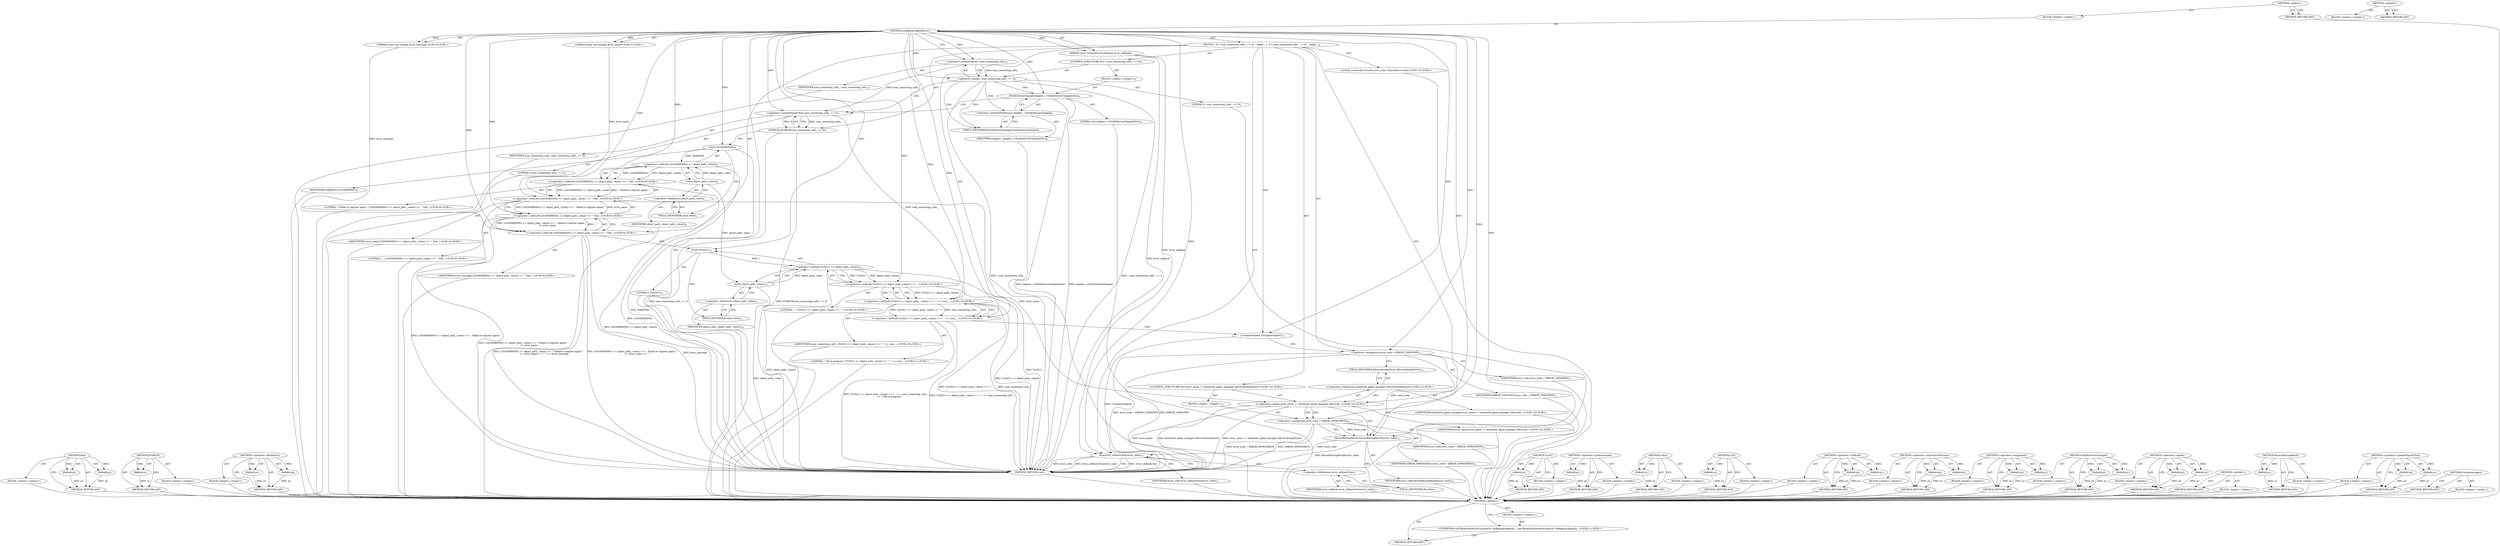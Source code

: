 digraph "&lt;global&gt;" {
vulnerable_169 [label=<(METHOD,Run)>];
vulnerable_170 [label=<(PARAM,p1)>];
vulnerable_171 [label=<(PARAM,p2)>];
vulnerable_172 [label=<(BLOCK,&lt;empty&gt;,&lt;empty&gt;)>];
vulnerable_173 [label=<(METHOD_RETURN,ANY)>];
vulnerable_126 [label=<(METHOD,DCHECK)>];
vulnerable_127 [label=<(PARAM,p1)>];
vulnerable_128 [label=<(BLOCK,&lt;empty&gt;,&lt;empty&gt;)>];
vulnerable_129 [label=<(METHOD_RETURN,ANY)>];
vulnerable_148 [label=<(METHOD,&lt;operator&gt;.fieldAccess)>];
vulnerable_149 [label=<(PARAM,p1)>];
vulnerable_150 [label=<(PARAM,p2)>];
vulnerable_151 [label=<(BLOCK,&lt;empty&gt;,&lt;empty&gt;)>];
vulnerable_152 [label=<(METHOD_RETURN,ANY)>];
vulnerable_6 [label=<(METHOD,&lt;global&gt;)<SUB>1</SUB>>];
vulnerable_7 [label=<(BLOCK,&lt;empty&gt;,&lt;empty&gt;)<SUB>1</SUB>>];
vulnerable_8 [label=<(METHOD,OnRegisterAgentError)<SUB>1</SUB>>];
vulnerable_9 [label=<(PARAM,const ConnectErrorCallback&amp; error_callback)<SUB>2</SUB>>];
vulnerable_10 [label="<(PARAM,const std::string&amp; error_name)<SUB>3</SUB>>"];
vulnerable_11 [label="<(PARAM,const std::string&amp; error_message)<SUB>4</SUB>>"];
vulnerable_12 [label=<(BLOCK,{
  if (--num_connecting_calls_ == 0)
    adapt...,{
  if (--num_connecting_calls_ == 0)
    adapt...)<SUB>4</SUB>>];
vulnerable_13 [label=<(CONTROL_STRUCTURE,IF,if (--num_connecting_calls_ == 0))<SUB>5</SUB>>];
vulnerable_14 [label=<(&lt;operator&gt;.equals,--num_connecting_calls_ == 0)<SUB>5</SUB>>];
vulnerable_15 [label=<(&lt;operator&gt;.preDecrement,--num_connecting_calls_)<SUB>5</SUB>>];
vulnerable_16 [label=<(IDENTIFIER,num_connecting_calls_,--num_connecting_calls_)<SUB>5</SUB>>];
vulnerable_17 [label=<(LITERAL,0,--num_connecting_calls_ == 0)<SUB>5</SUB>>];
vulnerable_18 [label=<(BLOCK,&lt;empty&gt;,&lt;empty&gt;)<SUB>6</SUB>>];
vulnerable_19 [label=<(NotifyDeviceChanged,adapter_-&gt;NotifyDeviceChanged(this))<SUB>6</SUB>>];
vulnerable_20 [label=<(&lt;operator&gt;.indirectFieldAccess,adapter_-&gt;NotifyDeviceChanged)<SUB>6</SUB>>];
vulnerable_21 [label=<(IDENTIFIER,adapter_,adapter_-&gt;NotifyDeviceChanged(this))<SUB>6</SUB>>];
vulnerable_22 [label=<(FIELD_IDENTIFIER,NotifyDeviceChanged,NotifyDeviceChanged)<SUB>6</SUB>>];
vulnerable_23 [label=<(LITERAL,this,adapter_-&gt;NotifyDeviceChanged(this))<SUB>6</SUB>>];
vulnerable_24 [label=<(DCHECK,DCHECK(num_connecting_calls_ &gt;= 0))<SUB>7</SUB>>];
vulnerable_25 [label=<(&lt;operator&gt;.greaterEqualsThan,num_connecting_calls_ &gt;= 0)<SUB>7</SUB>>];
vulnerable_26 [label=<(IDENTIFIER,num_connecting_calls_,num_connecting_calls_ &gt;= 0)<SUB>7</SUB>>];
vulnerable_27 [label=<(LITERAL,0,num_connecting_calls_ &gt;= 0)<SUB>7</SUB>>];
vulnerable_28 [label="<(&lt;operator&gt;.shiftLeft,LOG(WARNING) &lt;&lt; object_path_.value() &lt;&lt; &quot;: Fail...)<SUB>8</SUB>>"];
vulnerable_29 [label="<(&lt;operator&gt;.shiftLeft,LOG(WARNING) &lt;&lt; object_path_.value() &lt;&lt; &quot;: Fail...)<SUB>8</SUB>>"];
vulnerable_30 [label="<(&lt;operator&gt;.shiftLeft,LOG(WARNING) &lt;&lt; object_path_.value() &lt;&lt; &quot;: Fail...)<SUB>8</SUB>>"];
vulnerable_31 [label="<(&lt;operator&gt;.shiftLeft,LOG(WARNING) &lt;&lt; object_path_.value() &lt;&lt; &quot;: Fail...)<SUB>8</SUB>>"];
vulnerable_32 [label=<(&lt;operator&gt;.shiftLeft,LOG(WARNING) &lt;&lt; object_path_.value())<SUB>8</SUB>>];
vulnerable_33 [label=<(LOG,LOG(WARNING))<SUB>8</SUB>>];
vulnerable_34 [label=<(IDENTIFIER,WARNING,LOG(WARNING))<SUB>8</SUB>>];
vulnerable_35 [label=<(value,object_path_.value())<SUB>8</SUB>>];
vulnerable_36 [label=<(&lt;operator&gt;.fieldAccess,object_path_.value)<SUB>8</SUB>>];
vulnerable_37 [label=<(IDENTIFIER,object_path_,object_path_.value())<SUB>8</SUB>>];
vulnerable_38 [label=<(FIELD_IDENTIFIER,value,value)<SUB>8</SUB>>];
vulnerable_39 [label="<(LITERAL,&quot;: Failed to register agent: &quot;,LOG(WARNING) &lt;&lt; object_path_.value() &lt;&lt; &quot;: Fail...)<SUB>8</SUB>>"];
vulnerable_40 [label="<(IDENTIFIER,error_name,LOG(WARNING) &lt;&lt; object_path_.value() &lt;&lt; &quot;: Fail...)<SUB>9</SUB>>"];
vulnerable_41 [label="<(LITERAL,&quot;: &quot;,LOG(WARNING) &lt;&lt; object_path_.value() &lt;&lt; &quot;: Fail...)<SUB>9</SUB>>"];
vulnerable_42 [label="<(IDENTIFIER,error_message,LOG(WARNING) &lt;&lt; object_path_.value() &lt;&lt; &quot;: Fail...)<SUB>9</SUB>>"];
vulnerable_43 [label="<(&lt;operator&gt;.shiftLeft,VLOG(1) &lt;&lt; object_path_.value() &lt;&lt; &quot;: &quot; &lt;&lt; num_...)<SUB>10</SUB>>"];
vulnerable_44 [label="<(&lt;operator&gt;.shiftLeft,VLOG(1) &lt;&lt; object_path_.value() &lt;&lt; &quot;: &quot; &lt;&lt; num_...)<SUB>10</SUB>>"];
vulnerable_45 [label="<(&lt;operator&gt;.shiftLeft,VLOG(1) &lt;&lt; object_path_.value() &lt;&lt; &quot;: &quot;)<SUB>10</SUB>>"];
vulnerable_46 [label=<(&lt;operator&gt;.shiftLeft,VLOG(1) &lt;&lt; object_path_.value())<SUB>10</SUB>>];
vulnerable_47 [label=<(VLOG,VLOG(1))<SUB>10</SUB>>];
vulnerable_48 [label=<(LITERAL,1,VLOG(1))<SUB>10</SUB>>];
vulnerable_49 [label=<(value,object_path_.value())<SUB>10</SUB>>];
vulnerable_50 [label=<(&lt;operator&gt;.fieldAccess,object_path_.value)<SUB>10</SUB>>];
vulnerable_51 [label=<(IDENTIFIER,object_path_,object_path_.value())<SUB>10</SUB>>];
vulnerable_52 [label=<(FIELD_IDENTIFIER,value,value)<SUB>10</SUB>>];
vulnerable_53 [label="<(LITERAL,&quot;: &quot;,VLOG(1) &lt;&lt; object_path_.value() &lt;&lt; &quot;: &quot;)<SUB>10</SUB>>"];
vulnerable_54 [label="<(IDENTIFIER,num_connecting_calls_,VLOG(1) &lt;&lt; object_path_.value() &lt;&lt; &quot;: &quot; &lt;&lt; num_...)<SUB>10</SUB>>"];
vulnerable_55 [label="<(LITERAL,&quot; still in progress&quot;,VLOG(1) &lt;&lt; object_path_.value() &lt;&lt; &quot;: &quot; &lt;&lt; num_...)<SUB>11</SUB>>"];
vulnerable_56 [label=<(UnregisterAgent,UnregisterAgent())<SUB>12</SUB>>];
vulnerable_57 [label="<(LOCAL,ConnectErrorCode error_code: ConnectErrorCode)<SUB>13</SUB>>"];
vulnerable_58 [label=<(&lt;operator&gt;.assignment,error_code = ERROR_UNKNOWN)<SUB>13</SUB>>];
vulnerable_59 [label=<(IDENTIFIER,error_code,error_code = ERROR_UNKNOWN)<SUB>13</SUB>>];
vulnerable_60 [label=<(IDENTIFIER,ERROR_UNKNOWN,error_code = ERROR_UNKNOWN)<SUB>13</SUB>>];
vulnerable_61 [label="<(CONTROL_STRUCTURE,IF,if (error_name == bluetooth_agent_manager::kErrorAlreadyExists))<SUB>14</SUB>>"];
vulnerable_62 [label="<(&lt;operator&gt;.equals,error_name == bluetooth_agent_manager::kErrorAl...)<SUB>14</SUB>>"];
vulnerable_63 [label="<(IDENTIFIER,error_name,error_name == bluetooth_agent_manager::kErrorAl...)<SUB>14</SUB>>"];
vulnerable_64 [label="<(&lt;operator&gt;.fieldAccess,bluetooth_agent_manager::kErrorAlreadyExists)<SUB>14</SUB>>"];
vulnerable_65 [label="<(IDENTIFIER,bluetooth_agent_manager,error_name == bluetooth_agent_manager::kErrorAl...)<SUB>14</SUB>>"];
vulnerable_66 [label=<(FIELD_IDENTIFIER,kErrorAlreadyExists,kErrorAlreadyExists)<SUB>14</SUB>>];
vulnerable_67 [label=<(BLOCK,&lt;empty&gt;,&lt;empty&gt;)<SUB>15</SUB>>];
vulnerable_68 [label=<(&lt;operator&gt;.assignment,error_code = ERROR_INPROGRESS)<SUB>15</SUB>>];
vulnerable_69 [label=<(IDENTIFIER,error_code,error_code = ERROR_INPROGRESS)<SUB>15</SUB>>];
vulnerable_70 [label=<(IDENTIFIER,ERROR_INPROGRESS,error_code = ERROR_INPROGRESS)<SUB>15</SUB>>];
vulnerable_71 [label=<(RecordPairingResult,RecordPairingResult(error_code))<SUB>16</SUB>>];
vulnerable_72 [label=<(IDENTIFIER,error_code,RecordPairingResult(error_code))<SUB>16</SUB>>];
vulnerable_73 [label=<(Run,error_callback.Run(error_code))<SUB>17</SUB>>];
vulnerable_74 [label=<(&lt;operator&gt;.fieldAccess,error_callback.Run)<SUB>17</SUB>>];
vulnerable_75 [label=<(IDENTIFIER,error_callback,error_callback.Run(error_code))<SUB>17</SUB>>];
vulnerable_76 [label=<(FIELD_IDENTIFIER,Run,Run)<SUB>17</SUB>>];
vulnerable_77 [label=<(IDENTIFIER,error_code,error_callback.Run(error_code))<SUB>17</SUB>>];
vulnerable_78 [label=<(METHOD_RETURN,void)<SUB>1</SUB>>];
vulnerable_80 [label=<(METHOD_RETURN,ANY)<SUB>1</SUB>>];
vulnerable_153 [label=<(METHOD,VLOG)>];
vulnerable_154 [label=<(PARAM,p1)>];
vulnerable_155 [label=<(BLOCK,&lt;empty&gt;,&lt;empty&gt;)>];
vulnerable_156 [label=<(METHOD_RETURN,ANY)>];
vulnerable_112 [label=<(METHOD,&lt;operator&gt;.preDecrement)>];
vulnerable_113 [label=<(PARAM,p1)>];
vulnerable_114 [label=<(BLOCK,&lt;empty&gt;,&lt;empty&gt;)>];
vulnerable_115 [label=<(METHOD_RETURN,ANY)>];
vulnerable_144 [label=<(METHOD,value)>];
vulnerable_145 [label=<(PARAM,p1)>];
vulnerable_146 [label=<(BLOCK,&lt;empty&gt;,&lt;empty&gt;)>];
vulnerable_147 [label=<(METHOD_RETURN,ANY)>];
vulnerable_140 [label=<(METHOD,LOG)>];
vulnerable_141 [label=<(PARAM,p1)>];
vulnerable_142 [label=<(BLOCK,&lt;empty&gt;,&lt;empty&gt;)>];
vulnerable_143 [label=<(METHOD_RETURN,ANY)>];
vulnerable_135 [label=<(METHOD,&lt;operator&gt;.shiftLeft)>];
vulnerable_136 [label=<(PARAM,p1)>];
vulnerable_137 [label=<(PARAM,p2)>];
vulnerable_138 [label=<(BLOCK,&lt;empty&gt;,&lt;empty&gt;)>];
vulnerable_139 [label=<(METHOD_RETURN,ANY)>];
vulnerable_121 [label=<(METHOD,&lt;operator&gt;.indirectFieldAccess)>];
vulnerable_122 [label=<(PARAM,p1)>];
vulnerable_123 [label=<(PARAM,p2)>];
vulnerable_124 [label=<(BLOCK,&lt;empty&gt;,&lt;empty&gt;)>];
vulnerable_125 [label=<(METHOD_RETURN,ANY)>];
vulnerable_160 [label=<(METHOD,&lt;operator&gt;.assignment)>];
vulnerable_161 [label=<(PARAM,p1)>];
vulnerable_162 [label=<(PARAM,p2)>];
vulnerable_163 [label=<(BLOCK,&lt;empty&gt;,&lt;empty&gt;)>];
vulnerable_164 [label=<(METHOD_RETURN,ANY)>];
vulnerable_116 [label=<(METHOD,NotifyDeviceChanged)>];
vulnerable_117 [label=<(PARAM,p1)>];
vulnerable_118 [label=<(PARAM,p2)>];
vulnerable_119 [label=<(BLOCK,&lt;empty&gt;,&lt;empty&gt;)>];
vulnerable_120 [label=<(METHOD_RETURN,ANY)>];
vulnerable_107 [label=<(METHOD,&lt;operator&gt;.equals)>];
vulnerable_108 [label=<(PARAM,p1)>];
vulnerable_109 [label=<(PARAM,p2)>];
vulnerable_110 [label=<(BLOCK,&lt;empty&gt;,&lt;empty&gt;)>];
vulnerable_111 [label=<(METHOD_RETURN,ANY)>];
vulnerable_101 [label=<(METHOD,&lt;global&gt;)<SUB>1</SUB>>];
vulnerable_102 [label=<(BLOCK,&lt;empty&gt;,&lt;empty&gt;)>];
vulnerable_103 [label=<(METHOD_RETURN,ANY)>];
vulnerable_165 [label=<(METHOD,RecordPairingResult)>];
vulnerable_166 [label=<(PARAM,p1)>];
vulnerable_167 [label=<(BLOCK,&lt;empty&gt;,&lt;empty&gt;)>];
vulnerable_168 [label=<(METHOD_RETURN,ANY)>];
vulnerable_130 [label=<(METHOD,&lt;operator&gt;.greaterEqualsThan)>];
vulnerable_131 [label=<(PARAM,p1)>];
vulnerable_132 [label=<(PARAM,p2)>];
vulnerable_133 [label=<(BLOCK,&lt;empty&gt;,&lt;empty&gt;)>];
vulnerable_134 [label=<(METHOD_RETURN,ANY)>];
vulnerable_157 [label=<(METHOD,UnregisterAgent)>];
vulnerable_158 [label=<(BLOCK,&lt;empty&gt;,&lt;empty&gt;)>];
vulnerable_159 [label=<(METHOD_RETURN,ANY)>];
fixed_6 [label=<(METHOD,&lt;global&gt;)<SUB>1</SUB>>];
fixed_7 [label=<(BLOCK,&lt;empty&gt;,&lt;empty&gt;)<SUB>1</SUB>>];
fixed_8 [label="<(UNKNOWN,void BluetoothDeviceChromeOS::OnRegisterAgentEr...,void BluetoothDeviceChromeOS::OnRegisterAgentEr...)<SUB>1</SUB>>"];
fixed_9 [label=<(METHOD_RETURN,ANY)<SUB>1</SUB>>];
fixed_14 [label=<(METHOD,&lt;global&gt;)<SUB>1</SUB>>];
fixed_15 [label=<(BLOCK,&lt;empty&gt;,&lt;empty&gt;)>];
fixed_16 [label=<(METHOD_RETURN,ANY)>];
vulnerable_169 -> vulnerable_170  [key=0, label="AST: "];
vulnerable_169 -> vulnerable_170  [key=1, label="DDG: "];
vulnerable_169 -> vulnerable_172  [key=0, label="AST: "];
vulnerable_169 -> vulnerable_171  [key=0, label="AST: "];
vulnerable_169 -> vulnerable_171  [key=1, label="DDG: "];
vulnerable_169 -> vulnerable_173  [key=0, label="AST: "];
vulnerable_169 -> vulnerable_173  [key=1, label="CFG: "];
vulnerable_170 -> vulnerable_173  [key=0, label="DDG: p1"];
vulnerable_171 -> vulnerable_173  [key=0, label="DDG: p2"];
vulnerable_172 -> fixed_6  [key=0];
vulnerable_173 -> fixed_6  [key=0];
vulnerable_126 -> vulnerable_127  [key=0, label="AST: "];
vulnerable_126 -> vulnerable_127  [key=1, label="DDG: "];
vulnerable_126 -> vulnerable_128  [key=0, label="AST: "];
vulnerable_126 -> vulnerable_129  [key=0, label="AST: "];
vulnerable_126 -> vulnerable_129  [key=1, label="CFG: "];
vulnerable_127 -> vulnerable_129  [key=0, label="DDG: p1"];
vulnerable_128 -> fixed_6  [key=0];
vulnerable_129 -> fixed_6  [key=0];
vulnerable_148 -> vulnerable_149  [key=0, label="AST: "];
vulnerable_148 -> vulnerable_149  [key=1, label="DDG: "];
vulnerable_148 -> vulnerable_151  [key=0, label="AST: "];
vulnerable_148 -> vulnerable_150  [key=0, label="AST: "];
vulnerable_148 -> vulnerable_150  [key=1, label="DDG: "];
vulnerable_148 -> vulnerable_152  [key=0, label="AST: "];
vulnerable_148 -> vulnerable_152  [key=1, label="CFG: "];
vulnerable_149 -> vulnerable_152  [key=0, label="DDG: p1"];
vulnerable_150 -> vulnerable_152  [key=0, label="DDG: p2"];
vulnerable_151 -> fixed_6  [key=0];
vulnerable_152 -> fixed_6  [key=0];
vulnerable_6 -> vulnerable_7  [key=0, label="AST: "];
vulnerable_6 -> vulnerable_80  [key=0, label="AST: "];
vulnerable_6 -> vulnerable_80  [key=1, label="CFG: "];
vulnerable_7 -> vulnerable_8  [key=0, label="AST: "];
vulnerable_8 -> vulnerable_9  [key=0, label="AST: "];
vulnerable_8 -> vulnerable_9  [key=1, label="DDG: "];
vulnerable_8 -> vulnerable_10  [key=0, label="AST: "];
vulnerable_8 -> vulnerable_10  [key=1, label="DDG: "];
vulnerable_8 -> vulnerable_11  [key=0, label="AST: "];
vulnerable_8 -> vulnerable_11  [key=1, label="DDG: "];
vulnerable_8 -> vulnerable_12  [key=0, label="AST: "];
vulnerable_8 -> vulnerable_78  [key=0, label="AST: "];
vulnerable_8 -> vulnerable_15  [key=0, label="CFG: "];
vulnerable_8 -> vulnerable_15  [key=1, label="DDG: "];
vulnerable_8 -> vulnerable_56  [key=0, label="DDG: "];
vulnerable_8 -> vulnerable_58  [key=0, label="DDG: "];
vulnerable_8 -> vulnerable_28  [key=0, label="DDG: "];
vulnerable_8 -> vulnerable_43  [key=0, label="DDG: "];
vulnerable_8 -> vulnerable_71  [key=0, label="DDG: "];
vulnerable_8 -> vulnerable_73  [key=0, label="DDG: "];
vulnerable_8 -> vulnerable_14  [key=0, label="DDG: "];
vulnerable_8 -> vulnerable_25  [key=0, label="DDG: "];
vulnerable_8 -> vulnerable_29  [key=0, label="DDG: "];
vulnerable_8 -> vulnerable_44  [key=0, label="DDG: "];
vulnerable_8 -> vulnerable_62  [key=0, label="DDG: "];
vulnerable_8 -> vulnerable_68  [key=0, label="DDG: "];
vulnerable_8 -> vulnerable_19  [key=0, label="DDG: "];
vulnerable_8 -> vulnerable_30  [key=0, label="DDG: "];
vulnerable_8 -> vulnerable_45  [key=0, label="DDG: "];
vulnerable_8 -> vulnerable_31  [key=0, label="DDG: "];
vulnerable_8 -> vulnerable_47  [key=0, label="DDG: "];
vulnerable_8 -> vulnerable_33  [key=0, label="DDG: "];
vulnerable_9 -> vulnerable_78  [key=0, label="DDG: error_callback"];
vulnerable_9 -> vulnerable_73  [key=0, label="DDG: error_callback"];
vulnerable_10 -> vulnerable_30  [key=0, label="DDG: error_name"];
vulnerable_11 -> vulnerable_28  [key=0, label="DDG: error_message"];
vulnerable_12 -> vulnerable_13  [key=0, label="AST: "];
vulnerable_12 -> vulnerable_24  [key=0, label="AST: "];
vulnerable_12 -> vulnerable_28  [key=0, label="AST: "];
vulnerable_12 -> vulnerable_43  [key=0, label="AST: "];
vulnerable_12 -> vulnerable_56  [key=0, label="AST: "];
vulnerable_12 -> vulnerable_57  [key=0, label="AST: "];
vulnerable_12 -> vulnerable_58  [key=0, label="AST: "];
vulnerable_12 -> vulnerable_61  [key=0, label="AST: "];
vulnerable_12 -> vulnerable_71  [key=0, label="AST: "];
vulnerable_12 -> vulnerable_73  [key=0, label="AST: "];
vulnerable_13 -> vulnerable_14  [key=0, label="AST: "];
vulnerable_13 -> vulnerable_18  [key=0, label="AST: "];
vulnerable_14 -> vulnerable_15  [key=0, label="AST: "];
vulnerable_14 -> vulnerable_17  [key=0, label="AST: "];
vulnerable_14 -> vulnerable_22  [key=0, label="CFG: "];
vulnerable_14 -> vulnerable_22  [key=1, label="CDG: "];
vulnerable_14 -> vulnerable_25  [key=0, label="CFG: "];
vulnerable_14 -> vulnerable_78  [key=0, label="DDG: --num_connecting_calls_"];
vulnerable_14 -> vulnerable_78  [key=1, label="DDG: --num_connecting_calls_ == 0"];
vulnerable_14 -> vulnerable_20  [key=0, label="CDG: "];
vulnerable_14 -> vulnerable_19  [key=0, label="CDG: "];
vulnerable_15 -> vulnerable_16  [key=0, label="AST: "];
vulnerable_15 -> vulnerable_14  [key=0, label="CFG: "];
vulnerable_15 -> vulnerable_14  [key=1, label="DDG: num_connecting_calls_"];
vulnerable_15 -> vulnerable_25  [key=0, label="DDG: num_connecting_calls_"];
vulnerable_16 -> fixed_6  [key=0];
vulnerable_17 -> fixed_6  [key=0];
vulnerable_18 -> vulnerable_19  [key=0, label="AST: "];
vulnerable_19 -> vulnerable_20  [key=0, label="AST: "];
vulnerable_19 -> vulnerable_23  [key=0, label="AST: "];
vulnerable_19 -> vulnerable_25  [key=0, label="CFG: "];
vulnerable_19 -> vulnerable_78  [key=0, label="DDG: adapter_-&gt;NotifyDeviceChanged"];
vulnerable_19 -> vulnerable_78  [key=1, label="DDG: adapter_-&gt;NotifyDeviceChanged(this)"];
vulnerable_20 -> vulnerable_21  [key=0, label="AST: "];
vulnerable_20 -> vulnerable_22  [key=0, label="AST: "];
vulnerable_20 -> vulnerable_19  [key=0, label="CFG: "];
vulnerable_21 -> fixed_6  [key=0];
vulnerable_22 -> vulnerable_20  [key=0, label="CFG: "];
vulnerable_23 -> fixed_6  [key=0];
vulnerable_24 -> vulnerable_25  [key=0, label="AST: "];
vulnerable_24 -> vulnerable_33  [key=0, label="CFG: "];
vulnerable_24 -> vulnerable_78  [key=0, label="DDG: num_connecting_calls_ &gt;= 0"];
vulnerable_24 -> vulnerable_78  [key=1, label="DDG: DCHECK(num_connecting_calls_ &gt;= 0)"];
vulnerable_25 -> vulnerable_26  [key=0, label="AST: "];
vulnerable_25 -> vulnerable_27  [key=0, label="AST: "];
vulnerable_25 -> vulnerable_24  [key=0, label="CFG: "];
vulnerable_25 -> vulnerable_24  [key=1, label="DDG: num_connecting_calls_"];
vulnerable_25 -> vulnerable_24  [key=2, label="DDG: 0"];
vulnerable_25 -> vulnerable_44  [key=0, label="DDG: num_connecting_calls_"];
vulnerable_26 -> fixed_6  [key=0];
vulnerable_27 -> fixed_6  [key=0];
vulnerable_28 -> vulnerable_29  [key=0, label="AST: "];
vulnerable_28 -> vulnerable_42  [key=0, label="AST: "];
vulnerable_28 -> vulnerable_47  [key=0, label="CFG: "];
vulnerable_28 -> vulnerable_78  [key=0, label="DDG: LOG(WARNING) &lt;&lt; object_path_.value() &lt;&lt; &quot;: Failed to register agent: &quot;
               &lt;&lt; error_name &lt;&lt; &quot;: &quot;"];
vulnerable_28 -> vulnerable_78  [key=1, label="DDG: error_message"];
vulnerable_28 -> vulnerable_78  [key=2, label="DDG: LOG(WARNING) &lt;&lt; object_path_.value() &lt;&lt; &quot;: Failed to register agent: &quot;
               &lt;&lt; error_name &lt;&lt; &quot;: &quot; &lt;&lt; error_message"];
vulnerable_29 -> vulnerable_30  [key=0, label="AST: "];
vulnerable_29 -> vulnerable_41  [key=0, label="AST: "];
vulnerable_29 -> vulnerable_28  [key=0, label="CFG: "];
vulnerable_29 -> vulnerable_28  [key=1, label="DDG: LOG(WARNING) &lt;&lt; object_path_.value() &lt;&lt; &quot;: Failed to register agent: &quot;
               &lt;&lt; error_name"];
vulnerable_29 -> vulnerable_28  [key=2, label="DDG: &quot;: &quot;"];
vulnerable_29 -> vulnerable_78  [key=0, label="DDG: LOG(WARNING) &lt;&lt; object_path_.value() &lt;&lt; &quot;: Failed to register agent: &quot;
               &lt;&lt; error_name"];
vulnerable_30 -> vulnerable_31  [key=0, label="AST: "];
vulnerable_30 -> vulnerable_40  [key=0, label="AST: "];
vulnerable_30 -> vulnerable_29  [key=0, label="CFG: "];
vulnerable_30 -> vulnerable_29  [key=1, label="DDG: LOG(WARNING) &lt;&lt; object_path_.value() &lt;&lt; &quot;: Failed to register agent: &quot;"];
vulnerable_30 -> vulnerable_29  [key=2, label="DDG: error_name"];
vulnerable_30 -> vulnerable_78  [key=0, label="DDG: LOG(WARNING) &lt;&lt; object_path_.value() &lt;&lt; &quot;: Failed to register agent: &quot;"];
vulnerable_30 -> vulnerable_62  [key=0, label="DDG: error_name"];
vulnerable_31 -> vulnerable_32  [key=0, label="AST: "];
vulnerable_31 -> vulnerable_39  [key=0, label="AST: "];
vulnerable_31 -> vulnerable_30  [key=0, label="CFG: "];
vulnerable_31 -> vulnerable_30  [key=1, label="DDG: LOG(WARNING) &lt;&lt; object_path_.value()"];
vulnerable_31 -> vulnerable_30  [key=2, label="DDG: &quot;: Failed to register agent: &quot;"];
vulnerable_31 -> vulnerable_78  [key=0, label="DDG: LOG(WARNING) &lt;&lt; object_path_.value()"];
vulnerable_32 -> vulnerable_33  [key=0, label="AST: "];
vulnerable_32 -> vulnerable_35  [key=0, label="AST: "];
vulnerable_32 -> vulnerable_31  [key=0, label="CFG: "];
vulnerable_32 -> vulnerable_31  [key=1, label="DDG: LOG(WARNING)"];
vulnerable_32 -> vulnerable_31  [key=2, label="DDG: object_path_.value()"];
vulnerable_32 -> vulnerable_78  [key=0, label="DDG: LOG(WARNING)"];
vulnerable_33 -> vulnerable_34  [key=0, label="AST: "];
vulnerable_33 -> vulnerable_38  [key=0, label="CFG: "];
vulnerable_33 -> vulnerable_78  [key=0, label="DDG: WARNING"];
vulnerable_33 -> vulnerable_32  [key=0, label="DDG: WARNING"];
vulnerable_34 -> fixed_6  [key=0];
vulnerable_35 -> vulnerable_36  [key=0, label="AST: "];
vulnerable_35 -> vulnerable_32  [key=0, label="CFG: "];
vulnerable_35 -> vulnerable_32  [key=1, label="DDG: object_path_.value"];
vulnerable_35 -> vulnerable_49  [key=0, label="DDG: object_path_.value"];
vulnerable_36 -> vulnerable_37  [key=0, label="AST: "];
vulnerable_36 -> vulnerable_38  [key=0, label="AST: "];
vulnerable_36 -> vulnerable_35  [key=0, label="CFG: "];
vulnerable_37 -> fixed_6  [key=0];
vulnerable_38 -> vulnerable_36  [key=0, label="CFG: "];
vulnerable_39 -> fixed_6  [key=0];
vulnerable_40 -> fixed_6  [key=0];
vulnerable_41 -> fixed_6  [key=0];
vulnerable_42 -> fixed_6  [key=0];
vulnerable_43 -> vulnerable_44  [key=0, label="AST: "];
vulnerable_43 -> vulnerable_55  [key=0, label="AST: "];
vulnerable_43 -> vulnerable_56  [key=0, label="CFG: "];
vulnerable_43 -> vulnerable_78  [key=0, label="DDG: VLOG(1) &lt;&lt; object_path_.value() &lt;&lt; &quot;: &quot; &lt;&lt; num_connecting_calls_"];
vulnerable_43 -> vulnerable_78  [key=1, label="DDG: VLOG(1) &lt;&lt; object_path_.value() &lt;&lt; &quot;: &quot; &lt;&lt; num_connecting_calls_
          &lt;&lt; &quot; still in progress&quot;"];
vulnerable_44 -> vulnerable_45  [key=0, label="AST: "];
vulnerable_44 -> vulnerable_54  [key=0, label="AST: "];
vulnerable_44 -> vulnerable_43  [key=0, label="CFG: "];
vulnerable_44 -> vulnerable_43  [key=1, label="DDG: VLOG(1) &lt;&lt; object_path_.value() &lt;&lt; &quot;: &quot;"];
vulnerable_44 -> vulnerable_43  [key=2, label="DDG: num_connecting_calls_"];
vulnerable_44 -> vulnerable_78  [key=0, label="DDG: VLOG(1) &lt;&lt; object_path_.value() &lt;&lt; &quot;: &quot;"];
vulnerable_44 -> vulnerable_78  [key=1, label="DDG: num_connecting_calls_"];
vulnerable_45 -> vulnerable_46  [key=0, label="AST: "];
vulnerable_45 -> vulnerable_53  [key=0, label="AST: "];
vulnerable_45 -> vulnerable_44  [key=0, label="CFG: "];
vulnerable_45 -> vulnerable_44  [key=1, label="DDG: VLOG(1) &lt;&lt; object_path_.value()"];
vulnerable_45 -> vulnerable_44  [key=2, label="DDG: &quot;: &quot;"];
vulnerable_45 -> vulnerable_78  [key=0, label="DDG: VLOG(1) &lt;&lt; object_path_.value()"];
vulnerable_46 -> vulnerable_47  [key=0, label="AST: "];
vulnerable_46 -> vulnerable_49  [key=0, label="AST: "];
vulnerable_46 -> vulnerable_45  [key=0, label="CFG: "];
vulnerable_46 -> vulnerable_45  [key=1, label="DDG: VLOG(1)"];
vulnerable_46 -> vulnerable_45  [key=2, label="DDG: object_path_.value()"];
vulnerable_46 -> vulnerable_78  [key=0, label="DDG: VLOG(1)"];
vulnerable_46 -> vulnerable_78  [key=1, label="DDG: object_path_.value()"];
vulnerable_47 -> vulnerable_48  [key=0, label="AST: "];
vulnerable_47 -> vulnerable_52  [key=0, label="CFG: "];
vulnerable_47 -> vulnerable_46  [key=0, label="DDG: 1"];
vulnerable_48 -> fixed_6  [key=0];
vulnerable_49 -> vulnerable_50  [key=0, label="AST: "];
vulnerable_49 -> vulnerable_46  [key=0, label="CFG: "];
vulnerable_49 -> vulnerable_46  [key=1, label="DDG: object_path_.value"];
vulnerable_49 -> vulnerable_78  [key=0, label="DDG: object_path_.value"];
vulnerable_50 -> vulnerable_51  [key=0, label="AST: "];
vulnerable_50 -> vulnerable_52  [key=0, label="AST: "];
vulnerable_50 -> vulnerable_49  [key=0, label="CFG: "];
vulnerable_51 -> fixed_6  [key=0];
vulnerable_52 -> vulnerable_50  [key=0, label="CFG: "];
vulnerable_53 -> fixed_6  [key=0];
vulnerable_54 -> fixed_6  [key=0];
vulnerable_55 -> fixed_6  [key=0];
vulnerable_56 -> vulnerable_58  [key=0, label="CFG: "];
vulnerable_56 -> vulnerable_78  [key=0, label="DDG: UnregisterAgent()"];
vulnerable_57 -> fixed_6  [key=0];
vulnerable_58 -> vulnerable_59  [key=0, label="AST: "];
vulnerable_58 -> vulnerable_60  [key=0, label="AST: "];
vulnerable_58 -> vulnerable_66  [key=0, label="CFG: "];
vulnerable_58 -> vulnerable_78  [key=0, label="DDG: error_code = ERROR_UNKNOWN"];
vulnerable_58 -> vulnerable_78  [key=1, label="DDG: ERROR_UNKNOWN"];
vulnerable_58 -> vulnerable_71  [key=0, label="DDG: error_code"];
vulnerable_59 -> fixed_6  [key=0];
vulnerable_60 -> fixed_6  [key=0];
vulnerable_61 -> vulnerable_62  [key=0, label="AST: "];
vulnerable_61 -> vulnerable_67  [key=0, label="AST: "];
vulnerable_62 -> vulnerable_63  [key=0, label="AST: "];
vulnerable_62 -> vulnerable_64  [key=0, label="AST: "];
vulnerable_62 -> vulnerable_68  [key=0, label="CFG: "];
vulnerable_62 -> vulnerable_68  [key=1, label="CDG: "];
vulnerable_62 -> vulnerable_71  [key=0, label="CFG: "];
vulnerable_62 -> vulnerable_78  [key=0, label="DDG: error_name"];
vulnerable_62 -> vulnerable_78  [key=1, label="DDG: bluetooth_agent_manager::kErrorAlreadyExists"];
vulnerable_62 -> vulnerable_78  [key=2, label="DDG: error_name == bluetooth_agent_manager::kErrorAlreadyExists"];
vulnerable_63 -> fixed_6  [key=0];
vulnerable_64 -> vulnerable_65  [key=0, label="AST: "];
vulnerable_64 -> vulnerable_66  [key=0, label="AST: "];
vulnerable_64 -> vulnerable_62  [key=0, label="CFG: "];
vulnerable_65 -> fixed_6  [key=0];
vulnerable_66 -> vulnerable_64  [key=0, label="CFG: "];
vulnerable_67 -> vulnerable_68  [key=0, label="AST: "];
vulnerable_68 -> vulnerable_69  [key=0, label="AST: "];
vulnerable_68 -> vulnerable_70  [key=0, label="AST: "];
vulnerable_68 -> vulnerable_71  [key=0, label="CFG: "];
vulnerable_68 -> vulnerable_71  [key=1, label="DDG: error_code"];
vulnerable_68 -> vulnerable_78  [key=0, label="DDG: error_code = ERROR_INPROGRESS"];
vulnerable_68 -> vulnerable_78  [key=1, label="DDG: ERROR_INPROGRESS"];
vulnerable_69 -> fixed_6  [key=0];
vulnerable_70 -> fixed_6  [key=0];
vulnerable_71 -> vulnerable_72  [key=0, label="AST: "];
vulnerable_71 -> vulnerable_76  [key=0, label="CFG: "];
vulnerable_71 -> vulnerable_78  [key=0, label="DDG: RecordPairingResult(error_code)"];
vulnerable_71 -> vulnerable_73  [key=0, label="DDG: error_code"];
vulnerable_72 -> fixed_6  [key=0];
vulnerable_73 -> vulnerable_74  [key=0, label="AST: "];
vulnerable_73 -> vulnerable_77  [key=0, label="AST: "];
vulnerable_73 -> vulnerable_78  [key=0, label="CFG: "];
vulnerable_73 -> vulnerable_78  [key=1, label="DDG: error_callback.Run"];
vulnerable_73 -> vulnerable_78  [key=2, label="DDG: error_code"];
vulnerable_73 -> vulnerable_78  [key=3, label="DDG: error_callback.Run(error_code)"];
vulnerable_74 -> vulnerable_75  [key=0, label="AST: "];
vulnerable_74 -> vulnerable_76  [key=0, label="AST: "];
vulnerable_74 -> vulnerable_73  [key=0, label="CFG: "];
vulnerable_75 -> fixed_6  [key=0];
vulnerable_76 -> vulnerable_74  [key=0, label="CFG: "];
vulnerable_77 -> fixed_6  [key=0];
vulnerable_78 -> fixed_6  [key=0];
vulnerable_80 -> fixed_6  [key=0];
vulnerable_153 -> vulnerable_154  [key=0, label="AST: "];
vulnerable_153 -> vulnerable_154  [key=1, label="DDG: "];
vulnerable_153 -> vulnerable_155  [key=0, label="AST: "];
vulnerable_153 -> vulnerable_156  [key=0, label="AST: "];
vulnerable_153 -> vulnerable_156  [key=1, label="CFG: "];
vulnerable_154 -> vulnerable_156  [key=0, label="DDG: p1"];
vulnerable_155 -> fixed_6  [key=0];
vulnerable_156 -> fixed_6  [key=0];
vulnerable_112 -> vulnerable_113  [key=0, label="AST: "];
vulnerable_112 -> vulnerable_113  [key=1, label="DDG: "];
vulnerable_112 -> vulnerable_114  [key=0, label="AST: "];
vulnerable_112 -> vulnerable_115  [key=0, label="AST: "];
vulnerable_112 -> vulnerable_115  [key=1, label="CFG: "];
vulnerable_113 -> vulnerable_115  [key=0, label="DDG: p1"];
vulnerable_114 -> fixed_6  [key=0];
vulnerable_115 -> fixed_6  [key=0];
vulnerable_144 -> vulnerable_145  [key=0, label="AST: "];
vulnerable_144 -> vulnerable_145  [key=1, label="DDG: "];
vulnerable_144 -> vulnerable_146  [key=0, label="AST: "];
vulnerable_144 -> vulnerable_147  [key=0, label="AST: "];
vulnerable_144 -> vulnerable_147  [key=1, label="CFG: "];
vulnerable_145 -> vulnerable_147  [key=0, label="DDG: p1"];
vulnerable_146 -> fixed_6  [key=0];
vulnerable_147 -> fixed_6  [key=0];
vulnerable_140 -> vulnerable_141  [key=0, label="AST: "];
vulnerable_140 -> vulnerable_141  [key=1, label="DDG: "];
vulnerable_140 -> vulnerable_142  [key=0, label="AST: "];
vulnerable_140 -> vulnerable_143  [key=0, label="AST: "];
vulnerable_140 -> vulnerable_143  [key=1, label="CFG: "];
vulnerable_141 -> vulnerable_143  [key=0, label="DDG: p1"];
vulnerable_142 -> fixed_6  [key=0];
vulnerable_143 -> fixed_6  [key=0];
vulnerable_135 -> vulnerable_136  [key=0, label="AST: "];
vulnerable_135 -> vulnerable_136  [key=1, label="DDG: "];
vulnerable_135 -> vulnerable_138  [key=0, label="AST: "];
vulnerable_135 -> vulnerable_137  [key=0, label="AST: "];
vulnerable_135 -> vulnerable_137  [key=1, label="DDG: "];
vulnerable_135 -> vulnerable_139  [key=0, label="AST: "];
vulnerable_135 -> vulnerable_139  [key=1, label="CFG: "];
vulnerable_136 -> vulnerable_139  [key=0, label="DDG: p1"];
vulnerable_137 -> vulnerable_139  [key=0, label="DDG: p2"];
vulnerable_138 -> fixed_6  [key=0];
vulnerable_139 -> fixed_6  [key=0];
vulnerable_121 -> vulnerable_122  [key=0, label="AST: "];
vulnerable_121 -> vulnerable_122  [key=1, label="DDG: "];
vulnerable_121 -> vulnerable_124  [key=0, label="AST: "];
vulnerable_121 -> vulnerable_123  [key=0, label="AST: "];
vulnerable_121 -> vulnerable_123  [key=1, label="DDG: "];
vulnerable_121 -> vulnerable_125  [key=0, label="AST: "];
vulnerable_121 -> vulnerable_125  [key=1, label="CFG: "];
vulnerable_122 -> vulnerable_125  [key=0, label="DDG: p1"];
vulnerable_123 -> vulnerable_125  [key=0, label="DDG: p2"];
vulnerable_124 -> fixed_6  [key=0];
vulnerable_125 -> fixed_6  [key=0];
vulnerable_160 -> vulnerable_161  [key=0, label="AST: "];
vulnerable_160 -> vulnerable_161  [key=1, label="DDG: "];
vulnerable_160 -> vulnerable_163  [key=0, label="AST: "];
vulnerable_160 -> vulnerable_162  [key=0, label="AST: "];
vulnerable_160 -> vulnerable_162  [key=1, label="DDG: "];
vulnerable_160 -> vulnerable_164  [key=0, label="AST: "];
vulnerable_160 -> vulnerable_164  [key=1, label="CFG: "];
vulnerable_161 -> vulnerable_164  [key=0, label="DDG: p1"];
vulnerable_162 -> vulnerable_164  [key=0, label="DDG: p2"];
vulnerable_163 -> fixed_6  [key=0];
vulnerable_164 -> fixed_6  [key=0];
vulnerable_116 -> vulnerable_117  [key=0, label="AST: "];
vulnerable_116 -> vulnerable_117  [key=1, label="DDG: "];
vulnerable_116 -> vulnerable_119  [key=0, label="AST: "];
vulnerable_116 -> vulnerable_118  [key=0, label="AST: "];
vulnerable_116 -> vulnerable_118  [key=1, label="DDG: "];
vulnerable_116 -> vulnerable_120  [key=0, label="AST: "];
vulnerable_116 -> vulnerable_120  [key=1, label="CFG: "];
vulnerable_117 -> vulnerable_120  [key=0, label="DDG: p1"];
vulnerable_118 -> vulnerable_120  [key=0, label="DDG: p2"];
vulnerable_119 -> fixed_6  [key=0];
vulnerable_120 -> fixed_6  [key=0];
vulnerable_107 -> vulnerable_108  [key=0, label="AST: "];
vulnerable_107 -> vulnerable_108  [key=1, label="DDG: "];
vulnerable_107 -> vulnerable_110  [key=0, label="AST: "];
vulnerable_107 -> vulnerable_109  [key=0, label="AST: "];
vulnerable_107 -> vulnerable_109  [key=1, label="DDG: "];
vulnerable_107 -> vulnerable_111  [key=0, label="AST: "];
vulnerable_107 -> vulnerable_111  [key=1, label="CFG: "];
vulnerable_108 -> vulnerable_111  [key=0, label="DDG: p1"];
vulnerable_109 -> vulnerable_111  [key=0, label="DDG: p2"];
vulnerable_110 -> fixed_6  [key=0];
vulnerable_111 -> fixed_6  [key=0];
vulnerable_101 -> vulnerable_102  [key=0, label="AST: "];
vulnerable_101 -> vulnerable_103  [key=0, label="AST: "];
vulnerable_101 -> vulnerable_103  [key=1, label="CFG: "];
vulnerable_102 -> fixed_6  [key=0];
vulnerable_103 -> fixed_6  [key=0];
vulnerable_165 -> vulnerable_166  [key=0, label="AST: "];
vulnerable_165 -> vulnerable_166  [key=1, label="DDG: "];
vulnerable_165 -> vulnerable_167  [key=0, label="AST: "];
vulnerable_165 -> vulnerable_168  [key=0, label="AST: "];
vulnerable_165 -> vulnerable_168  [key=1, label="CFG: "];
vulnerable_166 -> vulnerable_168  [key=0, label="DDG: p1"];
vulnerable_167 -> fixed_6  [key=0];
vulnerable_168 -> fixed_6  [key=0];
vulnerable_130 -> vulnerable_131  [key=0, label="AST: "];
vulnerable_130 -> vulnerable_131  [key=1, label="DDG: "];
vulnerable_130 -> vulnerable_133  [key=0, label="AST: "];
vulnerable_130 -> vulnerable_132  [key=0, label="AST: "];
vulnerable_130 -> vulnerable_132  [key=1, label="DDG: "];
vulnerable_130 -> vulnerable_134  [key=0, label="AST: "];
vulnerable_130 -> vulnerable_134  [key=1, label="CFG: "];
vulnerable_131 -> vulnerable_134  [key=0, label="DDG: p1"];
vulnerable_132 -> vulnerable_134  [key=0, label="DDG: p2"];
vulnerable_133 -> fixed_6  [key=0];
vulnerable_134 -> fixed_6  [key=0];
vulnerable_157 -> vulnerable_158  [key=0, label="AST: "];
vulnerable_157 -> vulnerable_159  [key=0, label="AST: "];
vulnerable_157 -> vulnerable_159  [key=1, label="CFG: "];
vulnerable_158 -> fixed_6  [key=0];
vulnerable_159 -> fixed_6  [key=0];
fixed_6 -> fixed_7  [key=0, label="AST: "];
fixed_6 -> fixed_9  [key=0, label="AST: "];
fixed_6 -> fixed_8  [key=0, label="CFG: "];
fixed_7 -> fixed_8  [key=0, label="AST: "];
fixed_8 -> fixed_9  [key=0, label="CFG: "];
fixed_14 -> fixed_15  [key=0, label="AST: "];
fixed_14 -> fixed_16  [key=0, label="AST: "];
fixed_14 -> fixed_16  [key=1, label="CFG: "];
}
